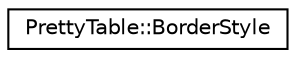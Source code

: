 digraph "Graphical Class Hierarchy"
{
 // LATEX_PDF_SIZE
  edge [fontname="Helvetica",fontsize="10",labelfontname="Helvetica",labelfontsize="10"];
  node [fontname="Helvetica",fontsize="10",shape=record];
  rankdir="LR";
  Node0 [label="PrettyTable::BorderStyle",height=0.2,width=0.4,color="black", fillcolor="white", style="filled",URL="$structPrettyTable_1_1BorderStyle.html",tooltip=" "];
}
